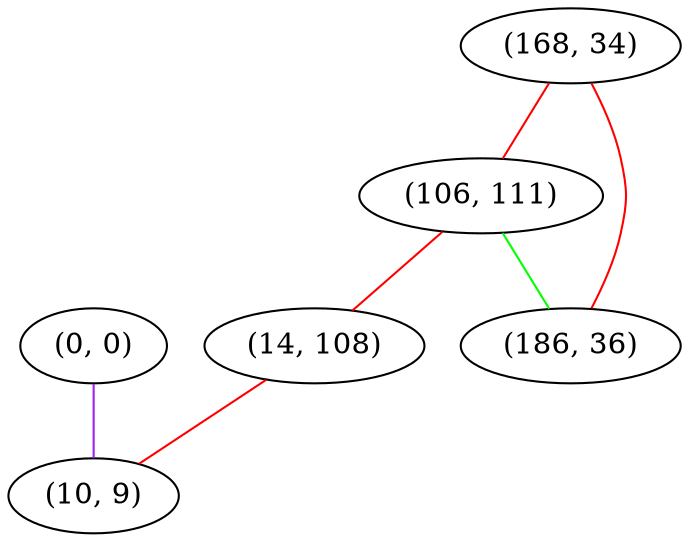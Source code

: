 graph "" {
"(0, 0)";
"(168, 34)";
"(106, 111)";
"(14, 108)";
"(186, 36)";
"(10, 9)";
"(0, 0)" -- "(10, 9)"  [color=purple, key=0, weight=4];
"(168, 34)" -- "(106, 111)"  [color=red, key=0, weight=1];
"(168, 34)" -- "(186, 36)"  [color=red, key=0, weight=1];
"(106, 111)" -- "(14, 108)"  [color=red, key=0, weight=1];
"(106, 111)" -- "(186, 36)"  [color=green, key=0, weight=2];
"(14, 108)" -- "(10, 9)"  [color=red, key=0, weight=1];
}
